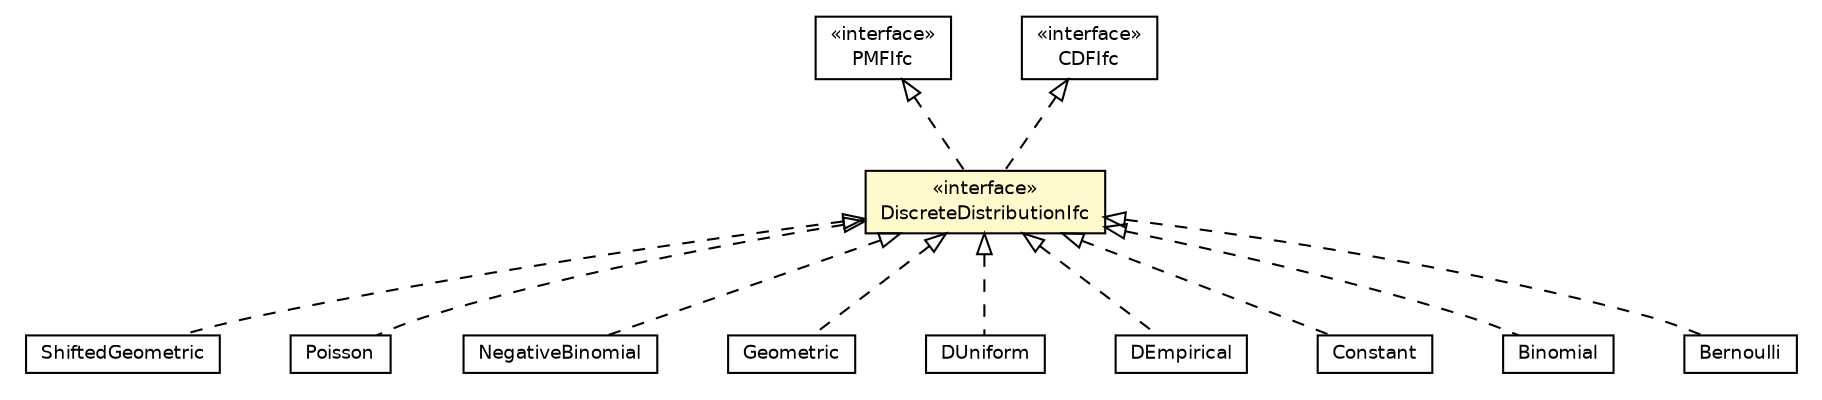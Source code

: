 #!/usr/local/bin/dot
#
# Class diagram 
# Generated by UMLGraph version 5.4 (http://www.umlgraph.org/)
#

digraph G {
	edge [fontname="Helvetica",fontsize=10,labelfontname="Helvetica",labelfontsize=10];
	node [fontname="Helvetica",fontsize=10,shape=plaintext];
	nodesep=0.25;
	ranksep=0.5;
	// jsl.utilities.random.distributions.ShiftedGeometric
	c69804 [label=<<table title="jsl.utilities.random.distributions.ShiftedGeometric" border="0" cellborder="1" cellspacing="0" cellpadding="2" port="p" href="./ShiftedGeometric.html">
		<tr><td><table border="0" cellspacing="0" cellpadding="1">
<tr><td align="center" balign="center"> ShiftedGeometric </td></tr>
		</table></td></tr>
		</table>>, URL="./ShiftedGeometric.html", fontname="Helvetica", fontcolor="black", fontsize=9.0];
	// jsl.utilities.random.distributions.Poisson
	c69807 [label=<<table title="jsl.utilities.random.distributions.Poisson" border="0" cellborder="1" cellspacing="0" cellpadding="2" port="p" href="./Poisson.html">
		<tr><td><table border="0" cellspacing="0" cellpadding="1">
<tr><td align="center" balign="center"> Poisson </td></tr>
		</table></td></tr>
		</table>>, URL="./Poisson.html", fontname="Helvetica", fontcolor="black", fontsize=9.0];
	// jsl.utilities.random.distributions.PMFIfc
	c69808 [label=<<table title="jsl.utilities.random.distributions.PMFIfc" border="0" cellborder="1" cellspacing="0" cellpadding="2" port="p" href="./PMFIfc.html">
		<tr><td><table border="0" cellspacing="0" cellpadding="1">
<tr><td align="center" balign="center"> &#171;interface&#187; </td></tr>
<tr><td align="center" balign="center"> PMFIfc </td></tr>
		</table></td></tr>
		</table>>, URL="./PMFIfc.html", fontname="Helvetica", fontcolor="black", fontsize=9.0];
	// jsl.utilities.random.distributions.NegativeBinomial
	c69813 [label=<<table title="jsl.utilities.random.distributions.NegativeBinomial" border="0" cellborder="1" cellspacing="0" cellpadding="2" port="p" href="./NegativeBinomial.html">
		<tr><td><table border="0" cellspacing="0" cellpadding="1">
<tr><td align="center" balign="center"> NegativeBinomial </td></tr>
		</table></td></tr>
		</table>>, URL="./NegativeBinomial.html", fontname="Helvetica", fontcolor="black", fontsize=9.0];
	// jsl.utilities.random.distributions.Geometric
	c69822 [label=<<table title="jsl.utilities.random.distributions.Geometric" border="0" cellborder="1" cellspacing="0" cellpadding="2" port="p" href="./Geometric.html">
		<tr><td><table border="0" cellspacing="0" cellpadding="1">
<tr><td align="center" balign="center"> Geometric </td></tr>
		</table></td></tr>
		</table>>, URL="./Geometric.html", fontname="Helvetica", fontcolor="black", fontsize=9.0];
	// jsl.utilities.random.distributions.DUniform
	c69826 [label=<<table title="jsl.utilities.random.distributions.DUniform" border="0" cellborder="1" cellspacing="0" cellpadding="2" port="p" href="./DUniform.html">
		<tr><td><table border="0" cellspacing="0" cellpadding="1">
<tr><td align="center" balign="center"> DUniform </td></tr>
		</table></td></tr>
		</table>>, URL="./DUniform.html", fontname="Helvetica", fontcolor="black", fontsize=9.0];
	// jsl.utilities.random.distributions.DiscreteDistributionIfc
	c69830 [label=<<table title="jsl.utilities.random.distributions.DiscreteDistributionIfc" border="0" cellborder="1" cellspacing="0" cellpadding="2" port="p" bgcolor="lemonChiffon" href="./DiscreteDistributionIfc.html">
		<tr><td><table border="0" cellspacing="0" cellpadding="1">
<tr><td align="center" balign="center"> &#171;interface&#187; </td></tr>
<tr><td align="center" balign="center"> DiscreteDistributionIfc </td></tr>
		</table></td></tr>
		</table>>, URL="./DiscreteDistributionIfc.html", fontname="Helvetica", fontcolor="black", fontsize=9.0];
	// jsl.utilities.random.distributions.DEmpirical
	c69831 [label=<<table title="jsl.utilities.random.distributions.DEmpirical" border="0" cellborder="1" cellspacing="0" cellpadding="2" port="p" href="./DEmpirical.html">
		<tr><td><table border="0" cellspacing="0" cellpadding="1">
<tr><td align="center" balign="center"> DEmpirical </td></tr>
		</table></td></tr>
		</table>>, URL="./DEmpirical.html", fontname="Helvetica", fontcolor="black", fontsize=9.0];
	// jsl.utilities.random.distributions.Constant
	c69834 [label=<<table title="jsl.utilities.random.distributions.Constant" border="0" cellborder="1" cellspacing="0" cellpadding="2" port="p" href="./Constant.html">
		<tr><td><table border="0" cellspacing="0" cellpadding="1">
<tr><td align="center" balign="center"> Constant </td></tr>
		</table></td></tr>
		</table>>, URL="./Constant.html", fontname="Helvetica", fontcolor="black", fontsize=9.0];
	// jsl.utilities.random.distributions.CDFIfc
	c69835 [label=<<table title="jsl.utilities.random.distributions.CDFIfc" border="0" cellborder="1" cellspacing="0" cellpadding="2" port="p" href="./CDFIfc.html">
		<tr><td><table border="0" cellspacing="0" cellpadding="1">
<tr><td align="center" balign="center"> &#171;interface&#187; </td></tr>
<tr><td align="center" balign="center"> CDFIfc </td></tr>
		</table></td></tr>
		</table>>, URL="./CDFIfc.html", fontname="Helvetica", fontcolor="black", fontsize=9.0];
	// jsl.utilities.random.distributions.Binomial
	c69838 [label=<<table title="jsl.utilities.random.distributions.Binomial" border="0" cellborder="1" cellspacing="0" cellpadding="2" port="p" href="./Binomial.html">
		<tr><td><table border="0" cellspacing="0" cellpadding="1">
<tr><td align="center" balign="center"> Binomial </td></tr>
		</table></td></tr>
		</table>>, URL="./Binomial.html", fontname="Helvetica", fontcolor="black", fontsize=9.0];
	// jsl.utilities.random.distributions.Bernoulli
	c69841 [label=<<table title="jsl.utilities.random.distributions.Bernoulli" border="0" cellborder="1" cellspacing="0" cellpadding="2" port="p" href="./Bernoulli.html">
		<tr><td><table border="0" cellspacing="0" cellpadding="1">
<tr><td align="center" balign="center"> Bernoulli </td></tr>
		</table></td></tr>
		</table>>, URL="./Bernoulli.html", fontname="Helvetica", fontcolor="black", fontsize=9.0];
	//jsl.utilities.random.distributions.ShiftedGeometric implements jsl.utilities.random.distributions.DiscreteDistributionIfc
	c69830:p -> c69804:p [dir=back,arrowtail=empty,style=dashed];
	//jsl.utilities.random.distributions.Poisson implements jsl.utilities.random.distributions.DiscreteDistributionIfc
	c69830:p -> c69807:p [dir=back,arrowtail=empty,style=dashed];
	//jsl.utilities.random.distributions.NegativeBinomial implements jsl.utilities.random.distributions.DiscreteDistributionIfc
	c69830:p -> c69813:p [dir=back,arrowtail=empty,style=dashed];
	//jsl.utilities.random.distributions.Geometric implements jsl.utilities.random.distributions.DiscreteDistributionIfc
	c69830:p -> c69822:p [dir=back,arrowtail=empty,style=dashed];
	//jsl.utilities.random.distributions.DUniform implements jsl.utilities.random.distributions.DiscreteDistributionIfc
	c69830:p -> c69826:p [dir=back,arrowtail=empty,style=dashed];
	//jsl.utilities.random.distributions.DiscreteDistributionIfc implements jsl.utilities.random.distributions.CDFIfc
	c69835:p -> c69830:p [dir=back,arrowtail=empty,style=dashed];
	//jsl.utilities.random.distributions.DiscreteDistributionIfc implements jsl.utilities.random.distributions.PMFIfc
	c69808:p -> c69830:p [dir=back,arrowtail=empty,style=dashed];
	//jsl.utilities.random.distributions.DEmpirical implements jsl.utilities.random.distributions.DiscreteDistributionIfc
	c69830:p -> c69831:p [dir=back,arrowtail=empty,style=dashed];
	//jsl.utilities.random.distributions.Constant implements jsl.utilities.random.distributions.DiscreteDistributionIfc
	c69830:p -> c69834:p [dir=back,arrowtail=empty,style=dashed];
	//jsl.utilities.random.distributions.Binomial implements jsl.utilities.random.distributions.DiscreteDistributionIfc
	c69830:p -> c69838:p [dir=back,arrowtail=empty,style=dashed];
	//jsl.utilities.random.distributions.Bernoulli implements jsl.utilities.random.distributions.DiscreteDistributionIfc
	c69830:p -> c69841:p [dir=back,arrowtail=empty,style=dashed];
}

